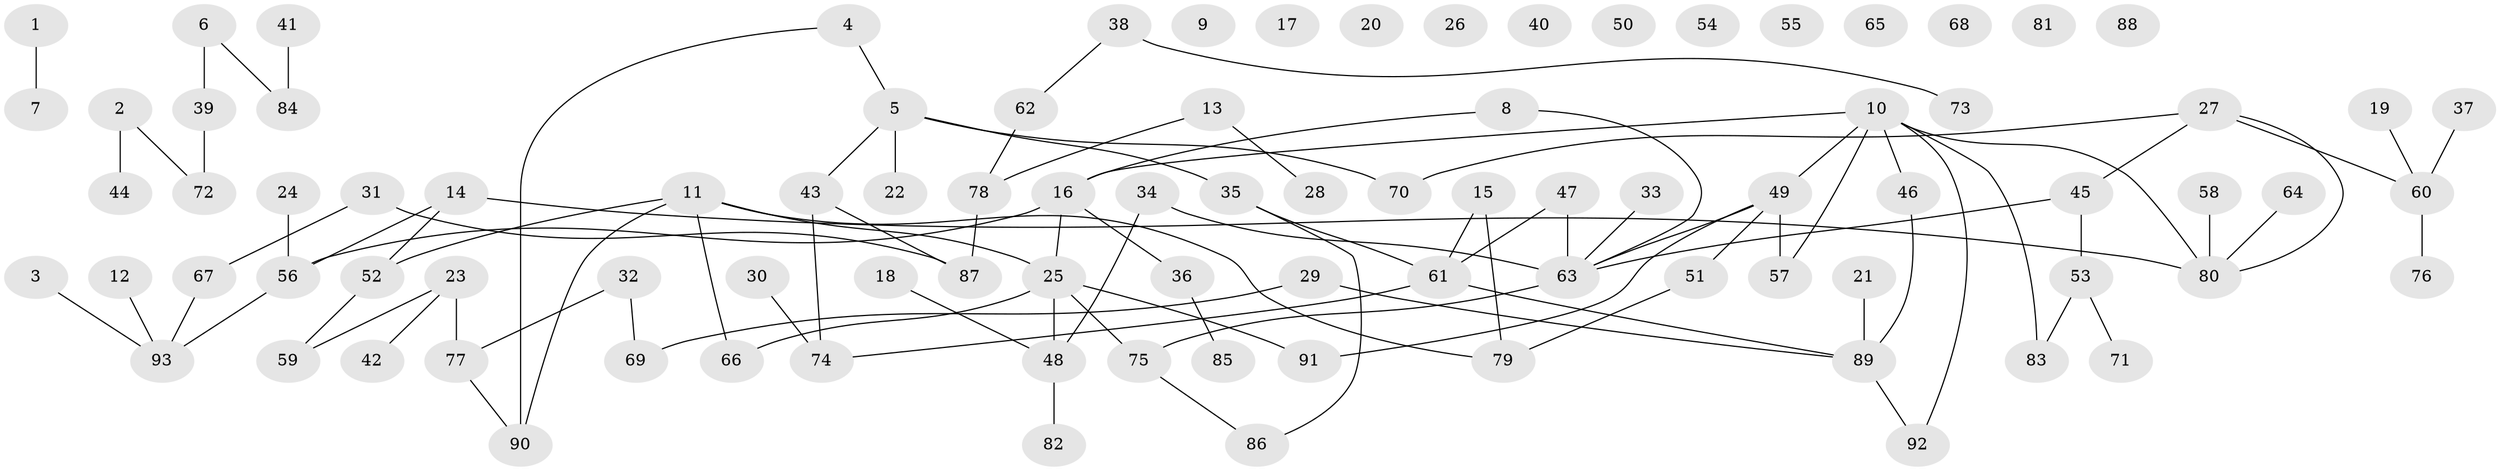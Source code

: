// coarse degree distribution, {1: 0.23880597014925373, 2: 0.23880597014925373, 3: 0.1791044776119403, 6: 0.05970149253731343, 0: 0.1791044776119403, 9: 0.014925373134328358, 5: 0.04477611940298507, 4: 0.04477611940298507}
// Generated by graph-tools (version 1.1) at 2025/41/03/06/25 10:41:19]
// undirected, 93 vertices, 99 edges
graph export_dot {
graph [start="1"]
  node [color=gray90,style=filled];
  1;
  2;
  3;
  4;
  5;
  6;
  7;
  8;
  9;
  10;
  11;
  12;
  13;
  14;
  15;
  16;
  17;
  18;
  19;
  20;
  21;
  22;
  23;
  24;
  25;
  26;
  27;
  28;
  29;
  30;
  31;
  32;
  33;
  34;
  35;
  36;
  37;
  38;
  39;
  40;
  41;
  42;
  43;
  44;
  45;
  46;
  47;
  48;
  49;
  50;
  51;
  52;
  53;
  54;
  55;
  56;
  57;
  58;
  59;
  60;
  61;
  62;
  63;
  64;
  65;
  66;
  67;
  68;
  69;
  70;
  71;
  72;
  73;
  74;
  75;
  76;
  77;
  78;
  79;
  80;
  81;
  82;
  83;
  84;
  85;
  86;
  87;
  88;
  89;
  90;
  91;
  92;
  93;
  1 -- 7;
  2 -- 44;
  2 -- 72;
  3 -- 93;
  4 -- 5;
  4 -- 90;
  5 -- 22;
  5 -- 35;
  5 -- 43;
  5 -- 70;
  6 -- 39;
  6 -- 84;
  8 -- 16;
  8 -- 63;
  10 -- 16;
  10 -- 46;
  10 -- 49;
  10 -- 57;
  10 -- 80;
  10 -- 83;
  10 -- 92;
  11 -- 25;
  11 -- 52;
  11 -- 66;
  11 -- 79;
  11 -- 90;
  12 -- 93;
  13 -- 28;
  13 -- 78;
  14 -- 52;
  14 -- 56;
  14 -- 80;
  15 -- 61;
  15 -- 79;
  16 -- 25;
  16 -- 36;
  16 -- 56;
  18 -- 48;
  19 -- 60;
  21 -- 89;
  23 -- 42;
  23 -- 59;
  23 -- 77;
  24 -- 56;
  25 -- 48;
  25 -- 66;
  25 -- 75;
  25 -- 91;
  27 -- 45;
  27 -- 60;
  27 -- 70;
  27 -- 80;
  29 -- 69;
  29 -- 89;
  30 -- 74;
  31 -- 67;
  31 -- 87;
  32 -- 69;
  32 -- 77;
  33 -- 63;
  34 -- 48;
  34 -- 63;
  35 -- 61;
  35 -- 86;
  36 -- 85;
  37 -- 60;
  38 -- 62;
  38 -- 73;
  39 -- 72;
  41 -- 84;
  43 -- 74;
  43 -- 87;
  45 -- 53;
  45 -- 63;
  46 -- 89;
  47 -- 61;
  47 -- 63;
  48 -- 82;
  49 -- 51;
  49 -- 57;
  49 -- 63;
  49 -- 91;
  51 -- 79;
  52 -- 59;
  53 -- 71;
  53 -- 83;
  56 -- 93;
  58 -- 80;
  60 -- 76;
  61 -- 74;
  61 -- 89;
  62 -- 78;
  63 -- 75;
  64 -- 80;
  67 -- 93;
  75 -- 86;
  77 -- 90;
  78 -- 87;
  89 -- 92;
}
